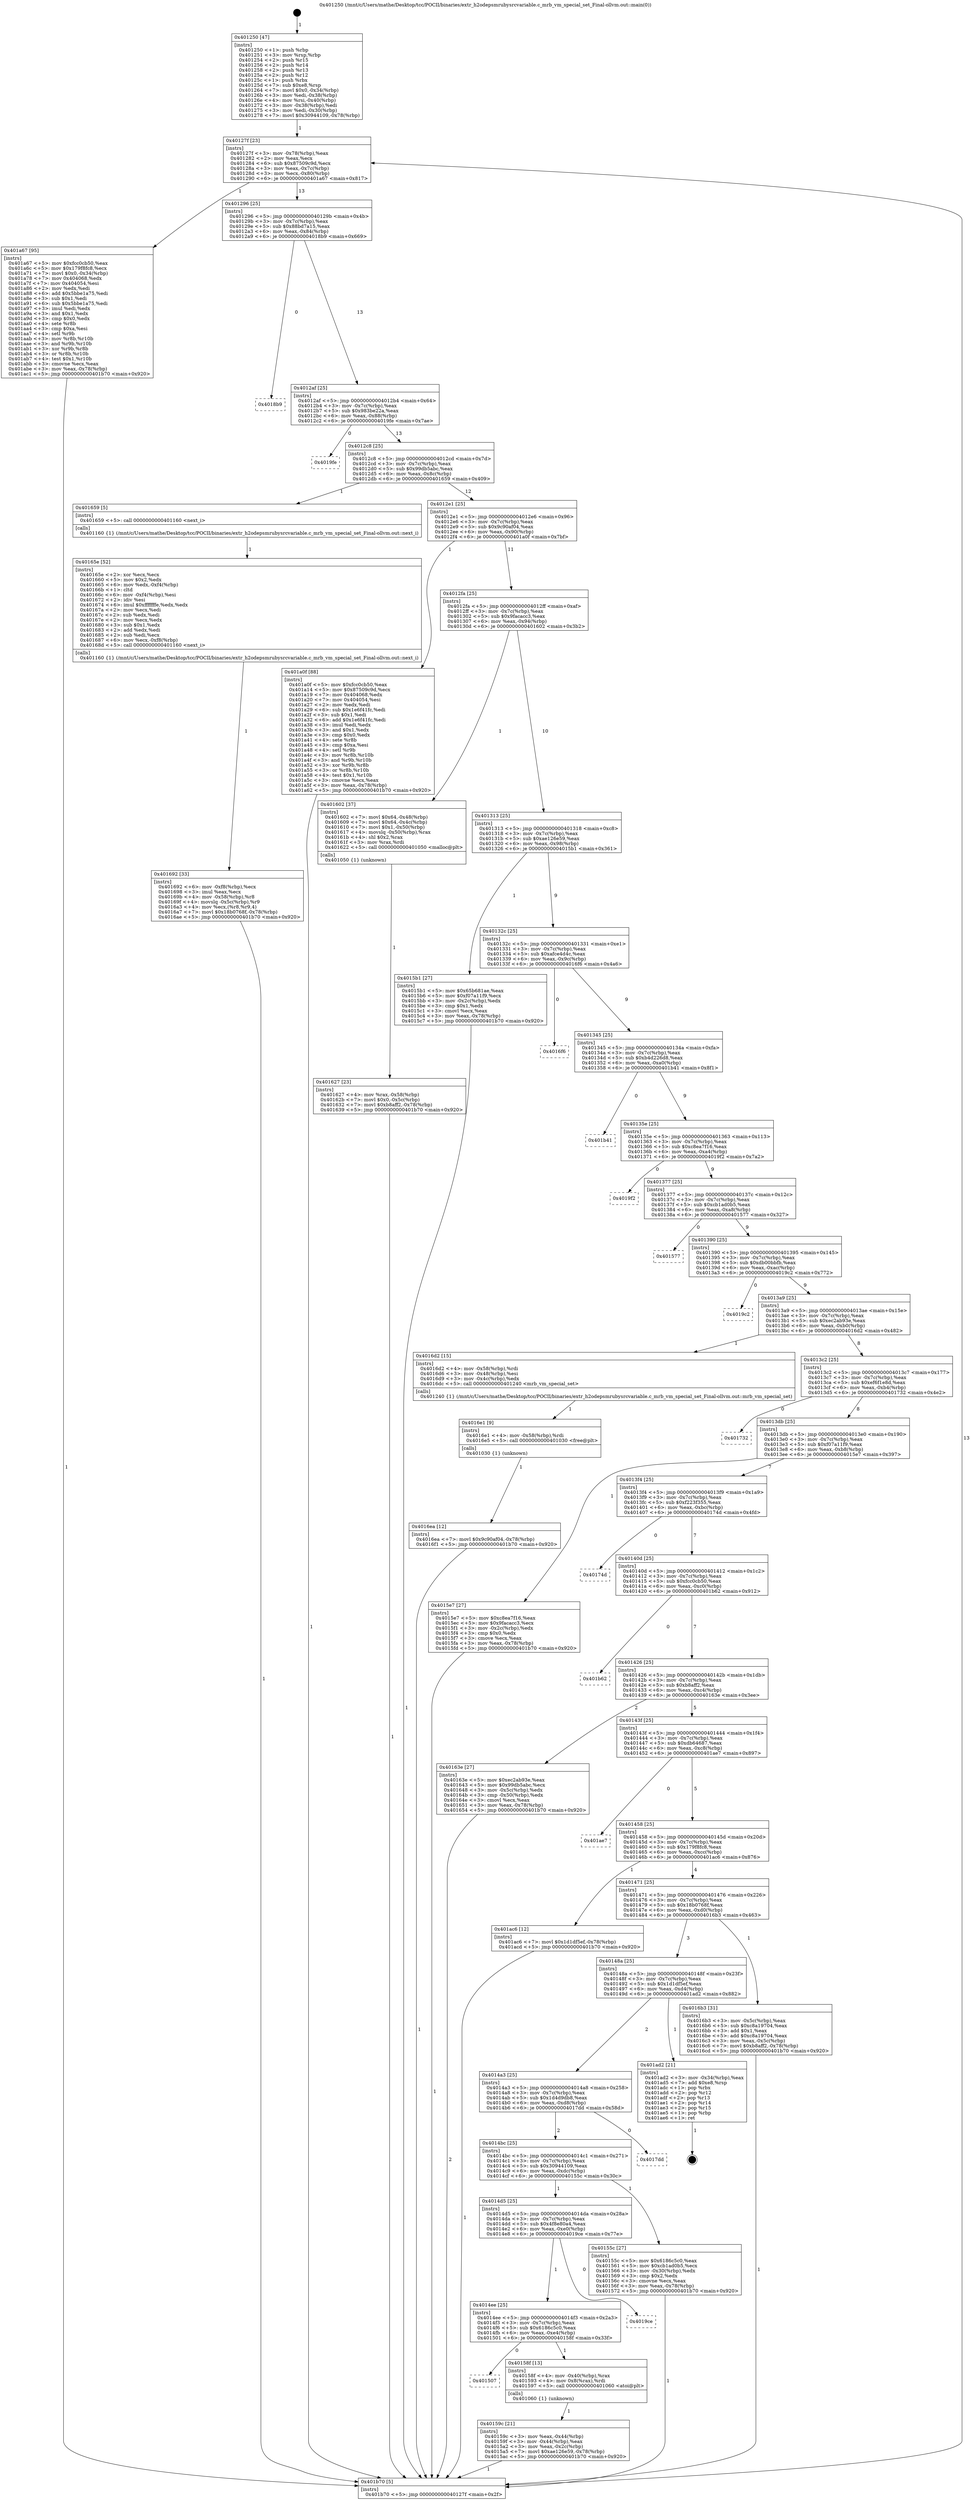 digraph "0x401250" {
  label = "0x401250 (/mnt/c/Users/mathe/Desktop/tcc/POCII/binaries/extr_h2odepsmrubysrcvariable.c_mrb_vm_special_set_Final-ollvm.out::main(0))"
  labelloc = "t"
  node[shape=record]

  Entry [label="",width=0.3,height=0.3,shape=circle,fillcolor=black,style=filled]
  "0x40127f" [label="{
     0x40127f [23]\l
     | [instrs]\l
     &nbsp;&nbsp;0x40127f \<+3\>: mov -0x78(%rbp),%eax\l
     &nbsp;&nbsp;0x401282 \<+2\>: mov %eax,%ecx\l
     &nbsp;&nbsp;0x401284 \<+6\>: sub $0x87509c9d,%ecx\l
     &nbsp;&nbsp;0x40128a \<+3\>: mov %eax,-0x7c(%rbp)\l
     &nbsp;&nbsp;0x40128d \<+3\>: mov %ecx,-0x80(%rbp)\l
     &nbsp;&nbsp;0x401290 \<+6\>: je 0000000000401a67 \<main+0x817\>\l
  }"]
  "0x401a67" [label="{
     0x401a67 [95]\l
     | [instrs]\l
     &nbsp;&nbsp;0x401a67 \<+5\>: mov $0xfcc0cb50,%eax\l
     &nbsp;&nbsp;0x401a6c \<+5\>: mov $0x179f8fc8,%ecx\l
     &nbsp;&nbsp;0x401a71 \<+7\>: movl $0x0,-0x34(%rbp)\l
     &nbsp;&nbsp;0x401a78 \<+7\>: mov 0x404068,%edx\l
     &nbsp;&nbsp;0x401a7f \<+7\>: mov 0x404054,%esi\l
     &nbsp;&nbsp;0x401a86 \<+2\>: mov %edx,%edi\l
     &nbsp;&nbsp;0x401a88 \<+6\>: add $0x5bbe1a75,%edi\l
     &nbsp;&nbsp;0x401a8e \<+3\>: sub $0x1,%edi\l
     &nbsp;&nbsp;0x401a91 \<+6\>: sub $0x5bbe1a75,%edi\l
     &nbsp;&nbsp;0x401a97 \<+3\>: imul %edi,%edx\l
     &nbsp;&nbsp;0x401a9a \<+3\>: and $0x1,%edx\l
     &nbsp;&nbsp;0x401a9d \<+3\>: cmp $0x0,%edx\l
     &nbsp;&nbsp;0x401aa0 \<+4\>: sete %r8b\l
     &nbsp;&nbsp;0x401aa4 \<+3\>: cmp $0xa,%esi\l
     &nbsp;&nbsp;0x401aa7 \<+4\>: setl %r9b\l
     &nbsp;&nbsp;0x401aab \<+3\>: mov %r8b,%r10b\l
     &nbsp;&nbsp;0x401aae \<+3\>: and %r9b,%r10b\l
     &nbsp;&nbsp;0x401ab1 \<+3\>: xor %r9b,%r8b\l
     &nbsp;&nbsp;0x401ab4 \<+3\>: or %r8b,%r10b\l
     &nbsp;&nbsp;0x401ab7 \<+4\>: test $0x1,%r10b\l
     &nbsp;&nbsp;0x401abb \<+3\>: cmovne %ecx,%eax\l
     &nbsp;&nbsp;0x401abe \<+3\>: mov %eax,-0x78(%rbp)\l
     &nbsp;&nbsp;0x401ac1 \<+5\>: jmp 0000000000401b70 \<main+0x920\>\l
  }"]
  "0x401296" [label="{
     0x401296 [25]\l
     | [instrs]\l
     &nbsp;&nbsp;0x401296 \<+5\>: jmp 000000000040129b \<main+0x4b\>\l
     &nbsp;&nbsp;0x40129b \<+3\>: mov -0x7c(%rbp),%eax\l
     &nbsp;&nbsp;0x40129e \<+5\>: sub $0x88bd7a15,%eax\l
     &nbsp;&nbsp;0x4012a3 \<+6\>: mov %eax,-0x84(%rbp)\l
     &nbsp;&nbsp;0x4012a9 \<+6\>: je 00000000004018b9 \<main+0x669\>\l
  }"]
  Exit [label="",width=0.3,height=0.3,shape=circle,fillcolor=black,style=filled,peripheries=2]
  "0x4018b9" [label="{
     0x4018b9\l
  }", style=dashed]
  "0x4012af" [label="{
     0x4012af [25]\l
     | [instrs]\l
     &nbsp;&nbsp;0x4012af \<+5\>: jmp 00000000004012b4 \<main+0x64\>\l
     &nbsp;&nbsp;0x4012b4 \<+3\>: mov -0x7c(%rbp),%eax\l
     &nbsp;&nbsp;0x4012b7 \<+5\>: sub $0x983be22a,%eax\l
     &nbsp;&nbsp;0x4012bc \<+6\>: mov %eax,-0x88(%rbp)\l
     &nbsp;&nbsp;0x4012c2 \<+6\>: je 00000000004019fe \<main+0x7ae\>\l
  }"]
  "0x4016ea" [label="{
     0x4016ea [12]\l
     | [instrs]\l
     &nbsp;&nbsp;0x4016ea \<+7\>: movl $0x9c90af04,-0x78(%rbp)\l
     &nbsp;&nbsp;0x4016f1 \<+5\>: jmp 0000000000401b70 \<main+0x920\>\l
  }"]
  "0x4019fe" [label="{
     0x4019fe\l
  }", style=dashed]
  "0x4012c8" [label="{
     0x4012c8 [25]\l
     | [instrs]\l
     &nbsp;&nbsp;0x4012c8 \<+5\>: jmp 00000000004012cd \<main+0x7d\>\l
     &nbsp;&nbsp;0x4012cd \<+3\>: mov -0x7c(%rbp),%eax\l
     &nbsp;&nbsp;0x4012d0 \<+5\>: sub $0x99db5abc,%eax\l
     &nbsp;&nbsp;0x4012d5 \<+6\>: mov %eax,-0x8c(%rbp)\l
     &nbsp;&nbsp;0x4012db \<+6\>: je 0000000000401659 \<main+0x409\>\l
  }"]
  "0x4016e1" [label="{
     0x4016e1 [9]\l
     | [instrs]\l
     &nbsp;&nbsp;0x4016e1 \<+4\>: mov -0x58(%rbp),%rdi\l
     &nbsp;&nbsp;0x4016e5 \<+5\>: call 0000000000401030 \<free@plt\>\l
     | [calls]\l
     &nbsp;&nbsp;0x401030 \{1\} (unknown)\l
  }"]
  "0x401659" [label="{
     0x401659 [5]\l
     | [instrs]\l
     &nbsp;&nbsp;0x401659 \<+5\>: call 0000000000401160 \<next_i\>\l
     | [calls]\l
     &nbsp;&nbsp;0x401160 \{1\} (/mnt/c/Users/mathe/Desktop/tcc/POCII/binaries/extr_h2odepsmrubysrcvariable.c_mrb_vm_special_set_Final-ollvm.out::next_i)\l
  }"]
  "0x4012e1" [label="{
     0x4012e1 [25]\l
     | [instrs]\l
     &nbsp;&nbsp;0x4012e1 \<+5\>: jmp 00000000004012e6 \<main+0x96\>\l
     &nbsp;&nbsp;0x4012e6 \<+3\>: mov -0x7c(%rbp),%eax\l
     &nbsp;&nbsp;0x4012e9 \<+5\>: sub $0x9c90af04,%eax\l
     &nbsp;&nbsp;0x4012ee \<+6\>: mov %eax,-0x90(%rbp)\l
     &nbsp;&nbsp;0x4012f4 \<+6\>: je 0000000000401a0f \<main+0x7bf\>\l
  }"]
  "0x401692" [label="{
     0x401692 [33]\l
     | [instrs]\l
     &nbsp;&nbsp;0x401692 \<+6\>: mov -0xf8(%rbp),%ecx\l
     &nbsp;&nbsp;0x401698 \<+3\>: imul %eax,%ecx\l
     &nbsp;&nbsp;0x40169b \<+4\>: mov -0x58(%rbp),%r8\l
     &nbsp;&nbsp;0x40169f \<+4\>: movslq -0x5c(%rbp),%r9\l
     &nbsp;&nbsp;0x4016a3 \<+4\>: mov %ecx,(%r8,%r9,4)\l
     &nbsp;&nbsp;0x4016a7 \<+7\>: movl $0x18b0768f,-0x78(%rbp)\l
     &nbsp;&nbsp;0x4016ae \<+5\>: jmp 0000000000401b70 \<main+0x920\>\l
  }"]
  "0x401a0f" [label="{
     0x401a0f [88]\l
     | [instrs]\l
     &nbsp;&nbsp;0x401a0f \<+5\>: mov $0xfcc0cb50,%eax\l
     &nbsp;&nbsp;0x401a14 \<+5\>: mov $0x87509c9d,%ecx\l
     &nbsp;&nbsp;0x401a19 \<+7\>: mov 0x404068,%edx\l
     &nbsp;&nbsp;0x401a20 \<+7\>: mov 0x404054,%esi\l
     &nbsp;&nbsp;0x401a27 \<+2\>: mov %edx,%edi\l
     &nbsp;&nbsp;0x401a29 \<+6\>: sub $0x1e6f41fc,%edi\l
     &nbsp;&nbsp;0x401a2f \<+3\>: sub $0x1,%edi\l
     &nbsp;&nbsp;0x401a32 \<+6\>: add $0x1e6f41fc,%edi\l
     &nbsp;&nbsp;0x401a38 \<+3\>: imul %edi,%edx\l
     &nbsp;&nbsp;0x401a3b \<+3\>: and $0x1,%edx\l
     &nbsp;&nbsp;0x401a3e \<+3\>: cmp $0x0,%edx\l
     &nbsp;&nbsp;0x401a41 \<+4\>: sete %r8b\l
     &nbsp;&nbsp;0x401a45 \<+3\>: cmp $0xa,%esi\l
     &nbsp;&nbsp;0x401a48 \<+4\>: setl %r9b\l
     &nbsp;&nbsp;0x401a4c \<+3\>: mov %r8b,%r10b\l
     &nbsp;&nbsp;0x401a4f \<+3\>: and %r9b,%r10b\l
     &nbsp;&nbsp;0x401a52 \<+3\>: xor %r9b,%r8b\l
     &nbsp;&nbsp;0x401a55 \<+3\>: or %r8b,%r10b\l
     &nbsp;&nbsp;0x401a58 \<+4\>: test $0x1,%r10b\l
     &nbsp;&nbsp;0x401a5c \<+3\>: cmovne %ecx,%eax\l
     &nbsp;&nbsp;0x401a5f \<+3\>: mov %eax,-0x78(%rbp)\l
     &nbsp;&nbsp;0x401a62 \<+5\>: jmp 0000000000401b70 \<main+0x920\>\l
  }"]
  "0x4012fa" [label="{
     0x4012fa [25]\l
     | [instrs]\l
     &nbsp;&nbsp;0x4012fa \<+5\>: jmp 00000000004012ff \<main+0xaf\>\l
     &nbsp;&nbsp;0x4012ff \<+3\>: mov -0x7c(%rbp),%eax\l
     &nbsp;&nbsp;0x401302 \<+5\>: sub $0x9facacc3,%eax\l
     &nbsp;&nbsp;0x401307 \<+6\>: mov %eax,-0x94(%rbp)\l
     &nbsp;&nbsp;0x40130d \<+6\>: je 0000000000401602 \<main+0x3b2\>\l
  }"]
  "0x40165e" [label="{
     0x40165e [52]\l
     | [instrs]\l
     &nbsp;&nbsp;0x40165e \<+2\>: xor %ecx,%ecx\l
     &nbsp;&nbsp;0x401660 \<+5\>: mov $0x2,%edx\l
     &nbsp;&nbsp;0x401665 \<+6\>: mov %edx,-0xf4(%rbp)\l
     &nbsp;&nbsp;0x40166b \<+1\>: cltd\l
     &nbsp;&nbsp;0x40166c \<+6\>: mov -0xf4(%rbp),%esi\l
     &nbsp;&nbsp;0x401672 \<+2\>: idiv %esi\l
     &nbsp;&nbsp;0x401674 \<+6\>: imul $0xfffffffe,%edx,%edx\l
     &nbsp;&nbsp;0x40167a \<+2\>: mov %ecx,%edi\l
     &nbsp;&nbsp;0x40167c \<+2\>: sub %edx,%edi\l
     &nbsp;&nbsp;0x40167e \<+2\>: mov %ecx,%edx\l
     &nbsp;&nbsp;0x401680 \<+3\>: sub $0x1,%edx\l
     &nbsp;&nbsp;0x401683 \<+2\>: add %edx,%edi\l
     &nbsp;&nbsp;0x401685 \<+2\>: sub %edi,%ecx\l
     &nbsp;&nbsp;0x401687 \<+6\>: mov %ecx,-0xf8(%rbp)\l
     &nbsp;&nbsp;0x40168d \<+5\>: call 0000000000401160 \<next_i\>\l
     | [calls]\l
     &nbsp;&nbsp;0x401160 \{1\} (/mnt/c/Users/mathe/Desktop/tcc/POCII/binaries/extr_h2odepsmrubysrcvariable.c_mrb_vm_special_set_Final-ollvm.out::next_i)\l
  }"]
  "0x401602" [label="{
     0x401602 [37]\l
     | [instrs]\l
     &nbsp;&nbsp;0x401602 \<+7\>: movl $0x64,-0x48(%rbp)\l
     &nbsp;&nbsp;0x401609 \<+7\>: movl $0x64,-0x4c(%rbp)\l
     &nbsp;&nbsp;0x401610 \<+7\>: movl $0x1,-0x50(%rbp)\l
     &nbsp;&nbsp;0x401617 \<+4\>: movslq -0x50(%rbp),%rax\l
     &nbsp;&nbsp;0x40161b \<+4\>: shl $0x2,%rax\l
     &nbsp;&nbsp;0x40161f \<+3\>: mov %rax,%rdi\l
     &nbsp;&nbsp;0x401622 \<+5\>: call 0000000000401050 \<malloc@plt\>\l
     | [calls]\l
     &nbsp;&nbsp;0x401050 \{1\} (unknown)\l
  }"]
  "0x401313" [label="{
     0x401313 [25]\l
     | [instrs]\l
     &nbsp;&nbsp;0x401313 \<+5\>: jmp 0000000000401318 \<main+0xc8\>\l
     &nbsp;&nbsp;0x401318 \<+3\>: mov -0x7c(%rbp),%eax\l
     &nbsp;&nbsp;0x40131b \<+5\>: sub $0xae126e59,%eax\l
     &nbsp;&nbsp;0x401320 \<+6\>: mov %eax,-0x98(%rbp)\l
     &nbsp;&nbsp;0x401326 \<+6\>: je 00000000004015b1 \<main+0x361\>\l
  }"]
  "0x401627" [label="{
     0x401627 [23]\l
     | [instrs]\l
     &nbsp;&nbsp;0x401627 \<+4\>: mov %rax,-0x58(%rbp)\l
     &nbsp;&nbsp;0x40162b \<+7\>: movl $0x0,-0x5c(%rbp)\l
     &nbsp;&nbsp;0x401632 \<+7\>: movl $0xb8aff2,-0x78(%rbp)\l
     &nbsp;&nbsp;0x401639 \<+5\>: jmp 0000000000401b70 \<main+0x920\>\l
  }"]
  "0x4015b1" [label="{
     0x4015b1 [27]\l
     | [instrs]\l
     &nbsp;&nbsp;0x4015b1 \<+5\>: mov $0x65b681ae,%eax\l
     &nbsp;&nbsp;0x4015b6 \<+5\>: mov $0xf07a11f9,%ecx\l
     &nbsp;&nbsp;0x4015bb \<+3\>: mov -0x2c(%rbp),%edx\l
     &nbsp;&nbsp;0x4015be \<+3\>: cmp $0x1,%edx\l
     &nbsp;&nbsp;0x4015c1 \<+3\>: cmovl %ecx,%eax\l
     &nbsp;&nbsp;0x4015c4 \<+3\>: mov %eax,-0x78(%rbp)\l
     &nbsp;&nbsp;0x4015c7 \<+5\>: jmp 0000000000401b70 \<main+0x920\>\l
  }"]
  "0x40132c" [label="{
     0x40132c [25]\l
     | [instrs]\l
     &nbsp;&nbsp;0x40132c \<+5\>: jmp 0000000000401331 \<main+0xe1\>\l
     &nbsp;&nbsp;0x401331 \<+3\>: mov -0x7c(%rbp),%eax\l
     &nbsp;&nbsp;0x401334 \<+5\>: sub $0xafce4d4c,%eax\l
     &nbsp;&nbsp;0x401339 \<+6\>: mov %eax,-0x9c(%rbp)\l
     &nbsp;&nbsp;0x40133f \<+6\>: je 00000000004016f6 \<main+0x4a6\>\l
  }"]
  "0x40159c" [label="{
     0x40159c [21]\l
     | [instrs]\l
     &nbsp;&nbsp;0x40159c \<+3\>: mov %eax,-0x44(%rbp)\l
     &nbsp;&nbsp;0x40159f \<+3\>: mov -0x44(%rbp),%eax\l
     &nbsp;&nbsp;0x4015a2 \<+3\>: mov %eax,-0x2c(%rbp)\l
     &nbsp;&nbsp;0x4015a5 \<+7\>: movl $0xae126e59,-0x78(%rbp)\l
     &nbsp;&nbsp;0x4015ac \<+5\>: jmp 0000000000401b70 \<main+0x920\>\l
  }"]
  "0x4016f6" [label="{
     0x4016f6\l
  }", style=dashed]
  "0x401345" [label="{
     0x401345 [25]\l
     | [instrs]\l
     &nbsp;&nbsp;0x401345 \<+5\>: jmp 000000000040134a \<main+0xfa\>\l
     &nbsp;&nbsp;0x40134a \<+3\>: mov -0x7c(%rbp),%eax\l
     &nbsp;&nbsp;0x40134d \<+5\>: sub $0xb4d226d8,%eax\l
     &nbsp;&nbsp;0x401352 \<+6\>: mov %eax,-0xa0(%rbp)\l
     &nbsp;&nbsp;0x401358 \<+6\>: je 0000000000401b41 \<main+0x8f1\>\l
  }"]
  "0x401507" [label="{
     0x401507\l
  }", style=dashed]
  "0x401b41" [label="{
     0x401b41\l
  }", style=dashed]
  "0x40135e" [label="{
     0x40135e [25]\l
     | [instrs]\l
     &nbsp;&nbsp;0x40135e \<+5\>: jmp 0000000000401363 \<main+0x113\>\l
     &nbsp;&nbsp;0x401363 \<+3\>: mov -0x7c(%rbp),%eax\l
     &nbsp;&nbsp;0x401366 \<+5\>: sub $0xc8ea7f16,%eax\l
     &nbsp;&nbsp;0x40136b \<+6\>: mov %eax,-0xa4(%rbp)\l
     &nbsp;&nbsp;0x401371 \<+6\>: je 00000000004019f2 \<main+0x7a2\>\l
  }"]
  "0x40158f" [label="{
     0x40158f [13]\l
     | [instrs]\l
     &nbsp;&nbsp;0x40158f \<+4\>: mov -0x40(%rbp),%rax\l
     &nbsp;&nbsp;0x401593 \<+4\>: mov 0x8(%rax),%rdi\l
     &nbsp;&nbsp;0x401597 \<+5\>: call 0000000000401060 \<atoi@plt\>\l
     | [calls]\l
     &nbsp;&nbsp;0x401060 \{1\} (unknown)\l
  }"]
  "0x4019f2" [label="{
     0x4019f2\l
  }", style=dashed]
  "0x401377" [label="{
     0x401377 [25]\l
     | [instrs]\l
     &nbsp;&nbsp;0x401377 \<+5\>: jmp 000000000040137c \<main+0x12c\>\l
     &nbsp;&nbsp;0x40137c \<+3\>: mov -0x7c(%rbp),%eax\l
     &nbsp;&nbsp;0x40137f \<+5\>: sub $0xcb1ad0b5,%eax\l
     &nbsp;&nbsp;0x401384 \<+6\>: mov %eax,-0xa8(%rbp)\l
     &nbsp;&nbsp;0x40138a \<+6\>: je 0000000000401577 \<main+0x327\>\l
  }"]
  "0x4014ee" [label="{
     0x4014ee [25]\l
     | [instrs]\l
     &nbsp;&nbsp;0x4014ee \<+5\>: jmp 00000000004014f3 \<main+0x2a3\>\l
     &nbsp;&nbsp;0x4014f3 \<+3\>: mov -0x7c(%rbp),%eax\l
     &nbsp;&nbsp;0x4014f6 \<+5\>: sub $0x6186c5c0,%eax\l
     &nbsp;&nbsp;0x4014fb \<+6\>: mov %eax,-0xe4(%rbp)\l
     &nbsp;&nbsp;0x401501 \<+6\>: je 000000000040158f \<main+0x33f\>\l
  }"]
  "0x401577" [label="{
     0x401577\l
  }", style=dashed]
  "0x401390" [label="{
     0x401390 [25]\l
     | [instrs]\l
     &nbsp;&nbsp;0x401390 \<+5\>: jmp 0000000000401395 \<main+0x145\>\l
     &nbsp;&nbsp;0x401395 \<+3\>: mov -0x7c(%rbp),%eax\l
     &nbsp;&nbsp;0x401398 \<+5\>: sub $0xdb00bbfb,%eax\l
     &nbsp;&nbsp;0x40139d \<+6\>: mov %eax,-0xac(%rbp)\l
     &nbsp;&nbsp;0x4013a3 \<+6\>: je 00000000004019c2 \<main+0x772\>\l
  }"]
  "0x4019ce" [label="{
     0x4019ce\l
  }", style=dashed]
  "0x4019c2" [label="{
     0x4019c2\l
  }", style=dashed]
  "0x4013a9" [label="{
     0x4013a9 [25]\l
     | [instrs]\l
     &nbsp;&nbsp;0x4013a9 \<+5\>: jmp 00000000004013ae \<main+0x15e\>\l
     &nbsp;&nbsp;0x4013ae \<+3\>: mov -0x7c(%rbp),%eax\l
     &nbsp;&nbsp;0x4013b1 \<+5\>: sub $0xec2ab93e,%eax\l
     &nbsp;&nbsp;0x4013b6 \<+6\>: mov %eax,-0xb0(%rbp)\l
     &nbsp;&nbsp;0x4013bc \<+6\>: je 00000000004016d2 \<main+0x482\>\l
  }"]
  "0x401250" [label="{
     0x401250 [47]\l
     | [instrs]\l
     &nbsp;&nbsp;0x401250 \<+1\>: push %rbp\l
     &nbsp;&nbsp;0x401251 \<+3\>: mov %rsp,%rbp\l
     &nbsp;&nbsp;0x401254 \<+2\>: push %r15\l
     &nbsp;&nbsp;0x401256 \<+2\>: push %r14\l
     &nbsp;&nbsp;0x401258 \<+2\>: push %r13\l
     &nbsp;&nbsp;0x40125a \<+2\>: push %r12\l
     &nbsp;&nbsp;0x40125c \<+1\>: push %rbx\l
     &nbsp;&nbsp;0x40125d \<+7\>: sub $0xe8,%rsp\l
     &nbsp;&nbsp;0x401264 \<+7\>: movl $0x0,-0x34(%rbp)\l
     &nbsp;&nbsp;0x40126b \<+3\>: mov %edi,-0x38(%rbp)\l
     &nbsp;&nbsp;0x40126e \<+4\>: mov %rsi,-0x40(%rbp)\l
     &nbsp;&nbsp;0x401272 \<+3\>: mov -0x38(%rbp),%edi\l
     &nbsp;&nbsp;0x401275 \<+3\>: mov %edi,-0x30(%rbp)\l
     &nbsp;&nbsp;0x401278 \<+7\>: movl $0x30944109,-0x78(%rbp)\l
  }"]
  "0x4016d2" [label="{
     0x4016d2 [15]\l
     | [instrs]\l
     &nbsp;&nbsp;0x4016d2 \<+4\>: mov -0x58(%rbp),%rdi\l
     &nbsp;&nbsp;0x4016d6 \<+3\>: mov -0x48(%rbp),%esi\l
     &nbsp;&nbsp;0x4016d9 \<+3\>: mov -0x4c(%rbp),%edx\l
     &nbsp;&nbsp;0x4016dc \<+5\>: call 0000000000401240 \<mrb_vm_special_set\>\l
     | [calls]\l
     &nbsp;&nbsp;0x401240 \{1\} (/mnt/c/Users/mathe/Desktop/tcc/POCII/binaries/extr_h2odepsmrubysrcvariable.c_mrb_vm_special_set_Final-ollvm.out::mrb_vm_special_set)\l
  }"]
  "0x4013c2" [label="{
     0x4013c2 [25]\l
     | [instrs]\l
     &nbsp;&nbsp;0x4013c2 \<+5\>: jmp 00000000004013c7 \<main+0x177\>\l
     &nbsp;&nbsp;0x4013c7 \<+3\>: mov -0x7c(%rbp),%eax\l
     &nbsp;&nbsp;0x4013ca \<+5\>: sub $0xef6f1e8d,%eax\l
     &nbsp;&nbsp;0x4013cf \<+6\>: mov %eax,-0xb4(%rbp)\l
     &nbsp;&nbsp;0x4013d5 \<+6\>: je 0000000000401732 \<main+0x4e2\>\l
  }"]
  "0x401b70" [label="{
     0x401b70 [5]\l
     | [instrs]\l
     &nbsp;&nbsp;0x401b70 \<+5\>: jmp 000000000040127f \<main+0x2f\>\l
  }"]
  "0x401732" [label="{
     0x401732\l
  }", style=dashed]
  "0x4013db" [label="{
     0x4013db [25]\l
     | [instrs]\l
     &nbsp;&nbsp;0x4013db \<+5\>: jmp 00000000004013e0 \<main+0x190\>\l
     &nbsp;&nbsp;0x4013e0 \<+3\>: mov -0x7c(%rbp),%eax\l
     &nbsp;&nbsp;0x4013e3 \<+5\>: sub $0xf07a11f9,%eax\l
     &nbsp;&nbsp;0x4013e8 \<+6\>: mov %eax,-0xb8(%rbp)\l
     &nbsp;&nbsp;0x4013ee \<+6\>: je 00000000004015e7 \<main+0x397\>\l
  }"]
  "0x4014d5" [label="{
     0x4014d5 [25]\l
     | [instrs]\l
     &nbsp;&nbsp;0x4014d5 \<+5\>: jmp 00000000004014da \<main+0x28a\>\l
     &nbsp;&nbsp;0x4014da \<+3\>: mov -0x7c(%rbp),%eax\l
     &nbsp;&nbsp;0x4014dd \<+5\>: sub $0x4f8e80a4,%eax\l
     &nbsp;&nbsp;0x4014e2 \<+6\>: mov %eax,-0xe0(%rbp)\l
     &nbsp;&nbsp;0x4014e8 \<+6\>: je 00000000004019ce \<main+0x77e\>\l
  }"]
  "0x4015e7" [label="{
     0x4015e7 [27]\l
     | [instrs]\l
     &nbsp;&nbsp;0x4015e7 \<+5\>: mov $0xc8ea7f16,%eax\l
     &nbsp;&nbsp;0x4015ec \<+5\>: mov $0x9facacc3,%ecx\l
     &nbsp;&nbsp;0x4015f1 \<+3\>: mov -0x2c(%rbp),%edx\l
     &nbsp;&nbsp;0x4015f4 \<+3\>: cmp $0x0,%edx\l
     &nbsp;&nbsp;0x4015f7 \<+3\>: cmove %ecx,%eax\l
     &nbsp;&nbsp;0x4015fa \<+3\>: mov %eax,-0x78(%rbp)\l
     &nbsp;&nbsp;0x4015fd \<+5\>: jmp 0000000000401b70 \<main+0x920\>\l
  }"]
  "0x4013f4" [label="{
     0x4013f4 [25]\l
     | [instrs]\l
     &nbsp;&nbsp;0x4013f4 \<+5\>: jmp 00000000004013f9 \<main+0x1a9\>\l
     &nbsp;&nbsp;0x4013f9 \<+3\>: mov -0x7c(%rbp),%eax\l
     &nbsp;&nbsp;0x4013fc \<+5\>: sub $0xf223f355,%eax\l
     &nbsp;&nbsp;0x401401 \<+6\>: mov %eax,-0xbc(%rbp)\l
     &nbsp;&nbsp;0x401407 \<+6\>: je 000000000040174d \<main+0x4fd\>\l
  }"]
  "0x40155c" [label="{
     0x40155c [27]\l
     | [instrs]\l
     &nbsp;&nbsp;0x40155c \<+5\>: mov $0x6186c5c0,%eax\l
     &nbsp;&nbsp;0x401561 \<+5\>: mov $0xcb1ad0b5,%ecx\l
     &nbsp;&nbsp;0x401566 \<+3\>: mov -0x30(%rbp),%edx\l
     &nbsp;&nbsp;0x401569 \<+3\>: cmp $0x2,%edx\l
     &nbsp;&nbsp;0x40156c \<+3\>: cmovne %ecx,%eax\l
     &nbsp;&nbsp;0x40156f \<+3\>: mov %eax,-0x78(%rbp)\l
     &nbsp;&nbsp;0x401572 \<+5\>: jmp 0000000000401b70 \<main+0x920\>\l
  }"]
  "0x40174d" [label="{
     0x40174d\l
  }", style=dashed]
  "0x40140d" [label="{
     0x40140d [25]\l
     | [instrs]\l
     &nbsp;&nbsp;0x40140d \<+5\>: jmp 0000000000401412 \<main+0x1c2\>\l
     &nbsp;&nbsp;0x401412 \<+3\>: mov -0x7c(%rbp),%eax\l
     &nbsp;&nbsp;0x401415 \<+5\>: sub $0xfcc0cb50,%eax\l
     &nbsp;&nbsp;0x40141a \<+6\>: mov %eax,-0xc0(%rbp)\l
     &nbsp;&nbsp;0x401420 \<+6\>: je 0000000000401b62 \<main+0x912\>\l
  }"]
  "0x4014bc" [label="{
     0x4014bc [25]\l
     | [instrs]\l
     &nbsp;&nbsp;0x4014bc \<+5\>: jmp 00000000004014c1 \<main+0x271\>\l
     &nbsp;&nbsp;0x4014c1 \<+3\>: mov -0x7c(%rbp),%eax\l
     &nbsp;&nbsp;0x4014c4 \<+5\>: sub $0x30944109,%eax\l
     &nbsp;&nbsp;0x4014c9 \<+6\>: mov %eax,-0xdc(%rbp)\l
     &nbsp;&nbsp;0x4014cf \<+6\>: je 000000000040155c \<main+0x30c\>\l
  }"]
  "0x401b62" [label="{
     0x401b62\l
  }", style=dashed]
  "0x401426" [label="{
     0x401426 [25]\l
     | [instrs]\l
     &nbsp;&nbsp;0x401426 \<+5\>: jmp 000000000040142b \<main+0x1db\>\l
     &nbsp;&nbsp;0x40142b \<+3\>: mov -0x7c(%rbp),%eax\l
     &nbsp;&nbsp;0x40142e \<+5\>: sub $0xb8aff2,%eax\l
     &nbsp;&nbsp;0x401433 \<+6\>: mov %eax,-0xc4(%rbp)\l
     &nbsp;&nbsp;0x401439 \<+6\>: je 000000000040163e \<main+0x3ee\>\l
  }"]
  "0x4017dd" [label="{
     0x4017dd\l
  }", style=dashed]
  "0x40163e" [label="{
     0x40163e [27]\l
     | [instrs]\l
     &nbsp;&nbsp;0x40163e \<+5\>: mov $0xec2ab93e,%eax\l
     &nbsp;&nbsp;0x401643 \<+5\>: mov $0x99db5abc,%ecx\l
     &nbsp;&nbsp;0x401648 \<+3\>: mov -0x5c(%rbp),%edx\l
     &nbsp;&nbsp;0x40164b \<+3\>: cmp -0x50(%rbp),%edx\l
     &nbsp;&nbsp;0x40164e \<+3\>: cmovl %ecx,%eax\l
     &nbsp;&nbsp;0x401651 \<+3\>: mov %eax,-0x78(%rbp)\l
     &nbsp;&nbsp;0x401654 \<+5\>: jmp 0000000000401b70 \<main+0x920\>\l
  }"]
  "0x40143f" [label="{
     0x40143f [25]\l
     | [instrs]\l
     &nbsp;&nbsp;0x40143f \<+5\>: jmp 0000000000401444 \<main+0x1f4\>\l
     &nbsp;&nbsp;0x401444 \<+3\>: mov -0x7c(%rbp),%eax\l
     &nbsp;&nbsp;0x401447 \<+5\>: sub $0xdb64687,%eax\l
     &nbsp;&nbsp;0x40144c \<+6\>: mov %eax,-0xc8(%rbp)\l
     &nbsp;&nbsp;0x401452 \<+6\>: je 0000000000401ae7 \<main+0x897\>\l
  }"]
  "0x4014a3" [label="{
     0x4014a3 [25]\l
     | [instrs]\l
     &nbsp;&nbsp;0x4014a3 \<+5\>: jmp 00000000004014a8 \<main+0x258\>\l
     &nbsp;&nbsp;0x4014a8 \<+3\>: mov -0x7c(%rbp),%eax\l
     &nbsp;&nbsp;0x4014ab \<+5\>: sub $0x1d4d9db8,%eax\l
     &nbsp;&nbsp;0x4014b0 \<+6\>: mov %eax,-0xd8(%rbp)\l
     &nbsp;&nbsp;0x4014b6 \<+6\>: je 00000000004017dd \<main+0x58d\>\l
  }"]
  "0x401ae7" [label="{
     0x401ae7\l
  }", style=dashed]
  "0x401458" [label="{
     0x401458 [25]\l
     | [instrs]\l
     &nbsp;&nbsp;0x401458 \<+5\>: jmp 000000000040145d \<main+0x20d\>\l
     &nbsp;&nbsp;0x40145d \<+3\>: mov -0x7c(%rbp),%eax\l
     &nbsp;&nbsp;0x401460 \<+5\>: sub $0x179f8fc8,%eax\l
     &nbsp;&nbsp;0x401465 \<+6\>: mov %eax,-0xcc(%rbp)\l
     &nbsp;&nbsp;0x40146b \<+6\>: je 0000000000401ac6 \<main+0x876\>\l
  }"]
  "0x401ad2" [label="{
     0x401ad2 [21]\l
     | [instrs]\l
     &nbsp;&nbsp;0x401ad2 \<+3\>: mov -0x34(%rbp),%eax\l
     &nbsp;&nbsp;0x401ad5 \<+7\>: add $0xe8,%rsp\l
     &nbsp;&nbsp;0x401adc \<+1\>: pop %rbx\l
     &nbsp;&nbsp;0x401add \<+2\>: pop %r12\l
     &nbsp;&nbsp;0x401adf \<+2\>: pop %r13\l
     &nbsp;&nbsp;0x401ae1 \<+2\>: pop %r14\l
     &nbsp;&nbsp;0x401ae3 \<+2\>: pop %r15\l
     &nbsp;&nbsp;0x401ae5 \<+1\>: pop %rbp\l
     &nbsp;&nbsp;0x401ae6 \<+1\>: ret\l
  }"]
  "0x401ac6" [label="{
     0x401ac6 [12]\l
     | [instrs]\l
     &nbsp;&nbsp;0x401ac6 \<+7\>: movl $0x1d1df5ef,-0x78(%rbp)\l
     &nbsp;&nbsp;0x401acd \<+5\>: jmp 0000000000401b70 \<main+0x920\>\l
  }"]
  "0x401471" [label="{
     0x401471 [25]\l
     | [instrs]\l
     &nbsp;&nbsp;0x401471 \<+5\>: jmp 0000000000401476 \<main+0x226\>\l
     &nbsp;&nbsp;0x401476 \<+3\>: mov -0x7c(%rbp),%eax\l
     &nbsp;&nbsp;0x401479 \<+5\>: sub $0x18b0768f,%eax\l
     &nbsp;&nbsp;0x40147e \<+6\>: mov %eax,-0xd0(%rbp)\l
     &nbsp;&nbsp;0x401484 \<+6\>: je 00000000004016b3 \<main+0x463\>\l
  }"]
  "0x40148a" [label="{
     0x40148a [25]\l
     | [instrs]\l
     &nbsp;&nbsp;0x40148a \<+5\>: jmp 000000000040148f \<main+0x23f\>\l
     &nbsp;&nbsp;0x40148f \<+3\>: mov -0x7c(%rbp),%eax\l
     &nbsp;&nbsp;0x401492 \<+5\>: sub $0x1d1df5ef,%eax\l
     &nbsp;&nbsp;0x401497 \<+6\>: mov %eax,-0xd4(%rbp)\l
     &nbsp;&nbsp;0x40149d \<+6\>: je 0000000000401ad2 \<main+0x882\>\l
  }"]
  "0x4016b3" [label="{
     0x4016b3 [31]\l
     | [instrs]\l
     &nbsp;&nbsp;0x4016b3 \<+3\>: mov -0x5c(%rbp),%eax\l
     &nbsp;&nbsp;0x4016b6 \<+5\>: sub $0xc8a19704,%eax\l
     &nbsp;&nbsp;0x4016bb \<+3\>: add $0x1,%eax\l
     &nbsp;&nbsp;0x4016be \<+5\>: add $0xc8a19704,%eax\l
     &nbsp;&nbsp;0x4016c3 \<+3\>: mov %eax,-0x5c(%rbp)\l
     &nbsp;&nbsp;0x4016c6 \<+7\>: movl $0xb8aff2,-0x78(%rbp)\l
     &nbsp;&nbsp;0x4016cd \<+5\>: jmp 0000000000401b70 \<main+0x920\>\l
  }"]
  Entry -> "0x401250" [label=" 1"]
  "0x40127f" -> "0x401a67" [label=" 1"]
  "0x40127f" -> "0x401296" [label=" 13"]
  "0x401ad2" -> Exit [label=" 1"]
  "0x401296" -> "0x4018b9" [label=" 0"]
  "0x401296" -> "0x4012af" [label=" 13"]
  "0x401ac6" -> "0x401b70" [label=" 1"]
  "0x4012af" -> "0x4019fe" [label=" 0"]
  "0x4012af" -> "0x4012c8" [label=" 13"]
  "0x401a67" -> "0x401b70" [label=" 1"]
  "0x4012c8" -> "0x401659" [label=" 1"]
  "0x4012c8" -> "0x4012e1" [label=" 12"]
  "0x401a0f" -> "0x401b70" [label=" 1"]
  "0x4012e1" -> "0x401a0f" [label=" 1"]
  "0x4012e1" -> "0x4012fa" [label=" 11"]
  "0x4016ea" -> "0x401b70" [label=" 1"]
  "0x4012fa" -> "0x401602" [label=" 1"]
  "0x4012fa" -> "0x401313" [label=" 10"]
  "0x4016e1" -> "0x4016ea" [label=" 1"]
  "0x401313" -> "0x4015b1" [label=" 1"]
  "0x401313" -> "0x40132c" [label=" 9"]
  "0x4016d2" -> "0x4016e1" [label=" 1"]
  "0x40132c" -> "0x4016f6" [label=" 0"]
  "0x40132c" -> "0x401345" [label=" 9"]
  "0x4016b3" -> "0x401b70" [label=" 1"]
  "0x401345" -> "0x401b41" [label=" 0"]
  "0x401345" -> "0x40135e" [label=" 9"]
  "0x401692" -> "0x401b70" [label=" 1"]
  "0x40135e" -> "0x4019f2" [label=" 0"]
  "0x40135e" -> "0x401377" [label=" 9"]
  "0x40165e" -> "0x401692" [label=" 1"]
  "0x401377" -> "0x401577" [label=" 0"]
  "0x401377" -> "0x401390" [label=" 9"]
  "0x40163e" -> "0x401b70" [label=" 2"]
  "0x401390" -> "0x4019c2" [label=" 0"]
  "0x401390" -> "0x4013a9" [label=" 9"]
  "0x401627" -> "0x401b70" [label=" 1"]
  "0x4013a9" -> "0x4016d2" [label=" 1"]
  "0x4013a9" -> "0x4013c2" [label=" 8"]
  "0x4015e7" -> "0x401b70" [label=" 1"]
  "0x4013c2" -> "0x401732" [label=" 0"]
  "0x4013c2" -> "0x4013db" [label=" 8"]
  "0x4015b1" -> "0x401b70" [label=" 1"]
  "0x4013db" -> "0x4015e7" [label=" 1"]
  "0x4013db" -> "0x4013f4" [label=" 7"]
  "0x40159c" -> "0x401b70" [label=" 1"]
  "0x4013f4" -> "0x40174d" [label=" 0"]
  "0x4013f4" -> "0x40140d" [label=" 7"]
  "0x40158f" -> "0x40159c" [label=" 1"]
  "0x40140d" -> "0x401b62" [label=" 0"]
  "0x40140d" -> "0x401426" [label=" 7"]
  "0x4014ee" -> "0x40158f" [label=" 1"]
  "0x401426" -> "0x40163e" [label=" 2"]
  "0x401426" -> "0x40143f" [label=" 5"]
  "0x401659" -> "0x40165e" [label=" 1"]
  "0x40143f" -> "0x401ae7" [label=" 0"]
  "0x40143f" -> "0x401458" [label=" 5"]
  "0x4014d5" -> "0x4019ce" [label=" 0"]
  "0x401458" -> "0x401ac6" [label=" 1"]
  "0x401458" -> "0x401471" [label=" 4"]
  "0x401602" -> "0x401627" [label=" 1"]
  "0x401471" -> "0x4016b3" [label=" 1"]
  "0x401471" -> "0x40148a" [label=" 3"]
  "0x401b70" -> "0x40127f" [label=" 13"]
  "0x40148a" -> "0x401ad2" [label=" 1"]
  "0x40148a" -> "0x4014a3" [label=" 2"]
  "0x4014d5" -> "0x4014ee" [label=" 1"]
  "0x4014a3" -> "0x4017dd" [label=" 0"]
  "0x4014a3" -> "0x4014bc" [label=" 2"]
  "0x4014ee" -> "0x401507" [label=" 0"]
  "0x4014bc" -> "0x40155c" [label=" 1"]
  "0x4014bc" -> "0x4014d5" [label=" 1"]
  "0x40155c" -> "0x401b70" [label=" 1"]
  "0x401250" -> "0x40127f" [label=" 1"]
}
